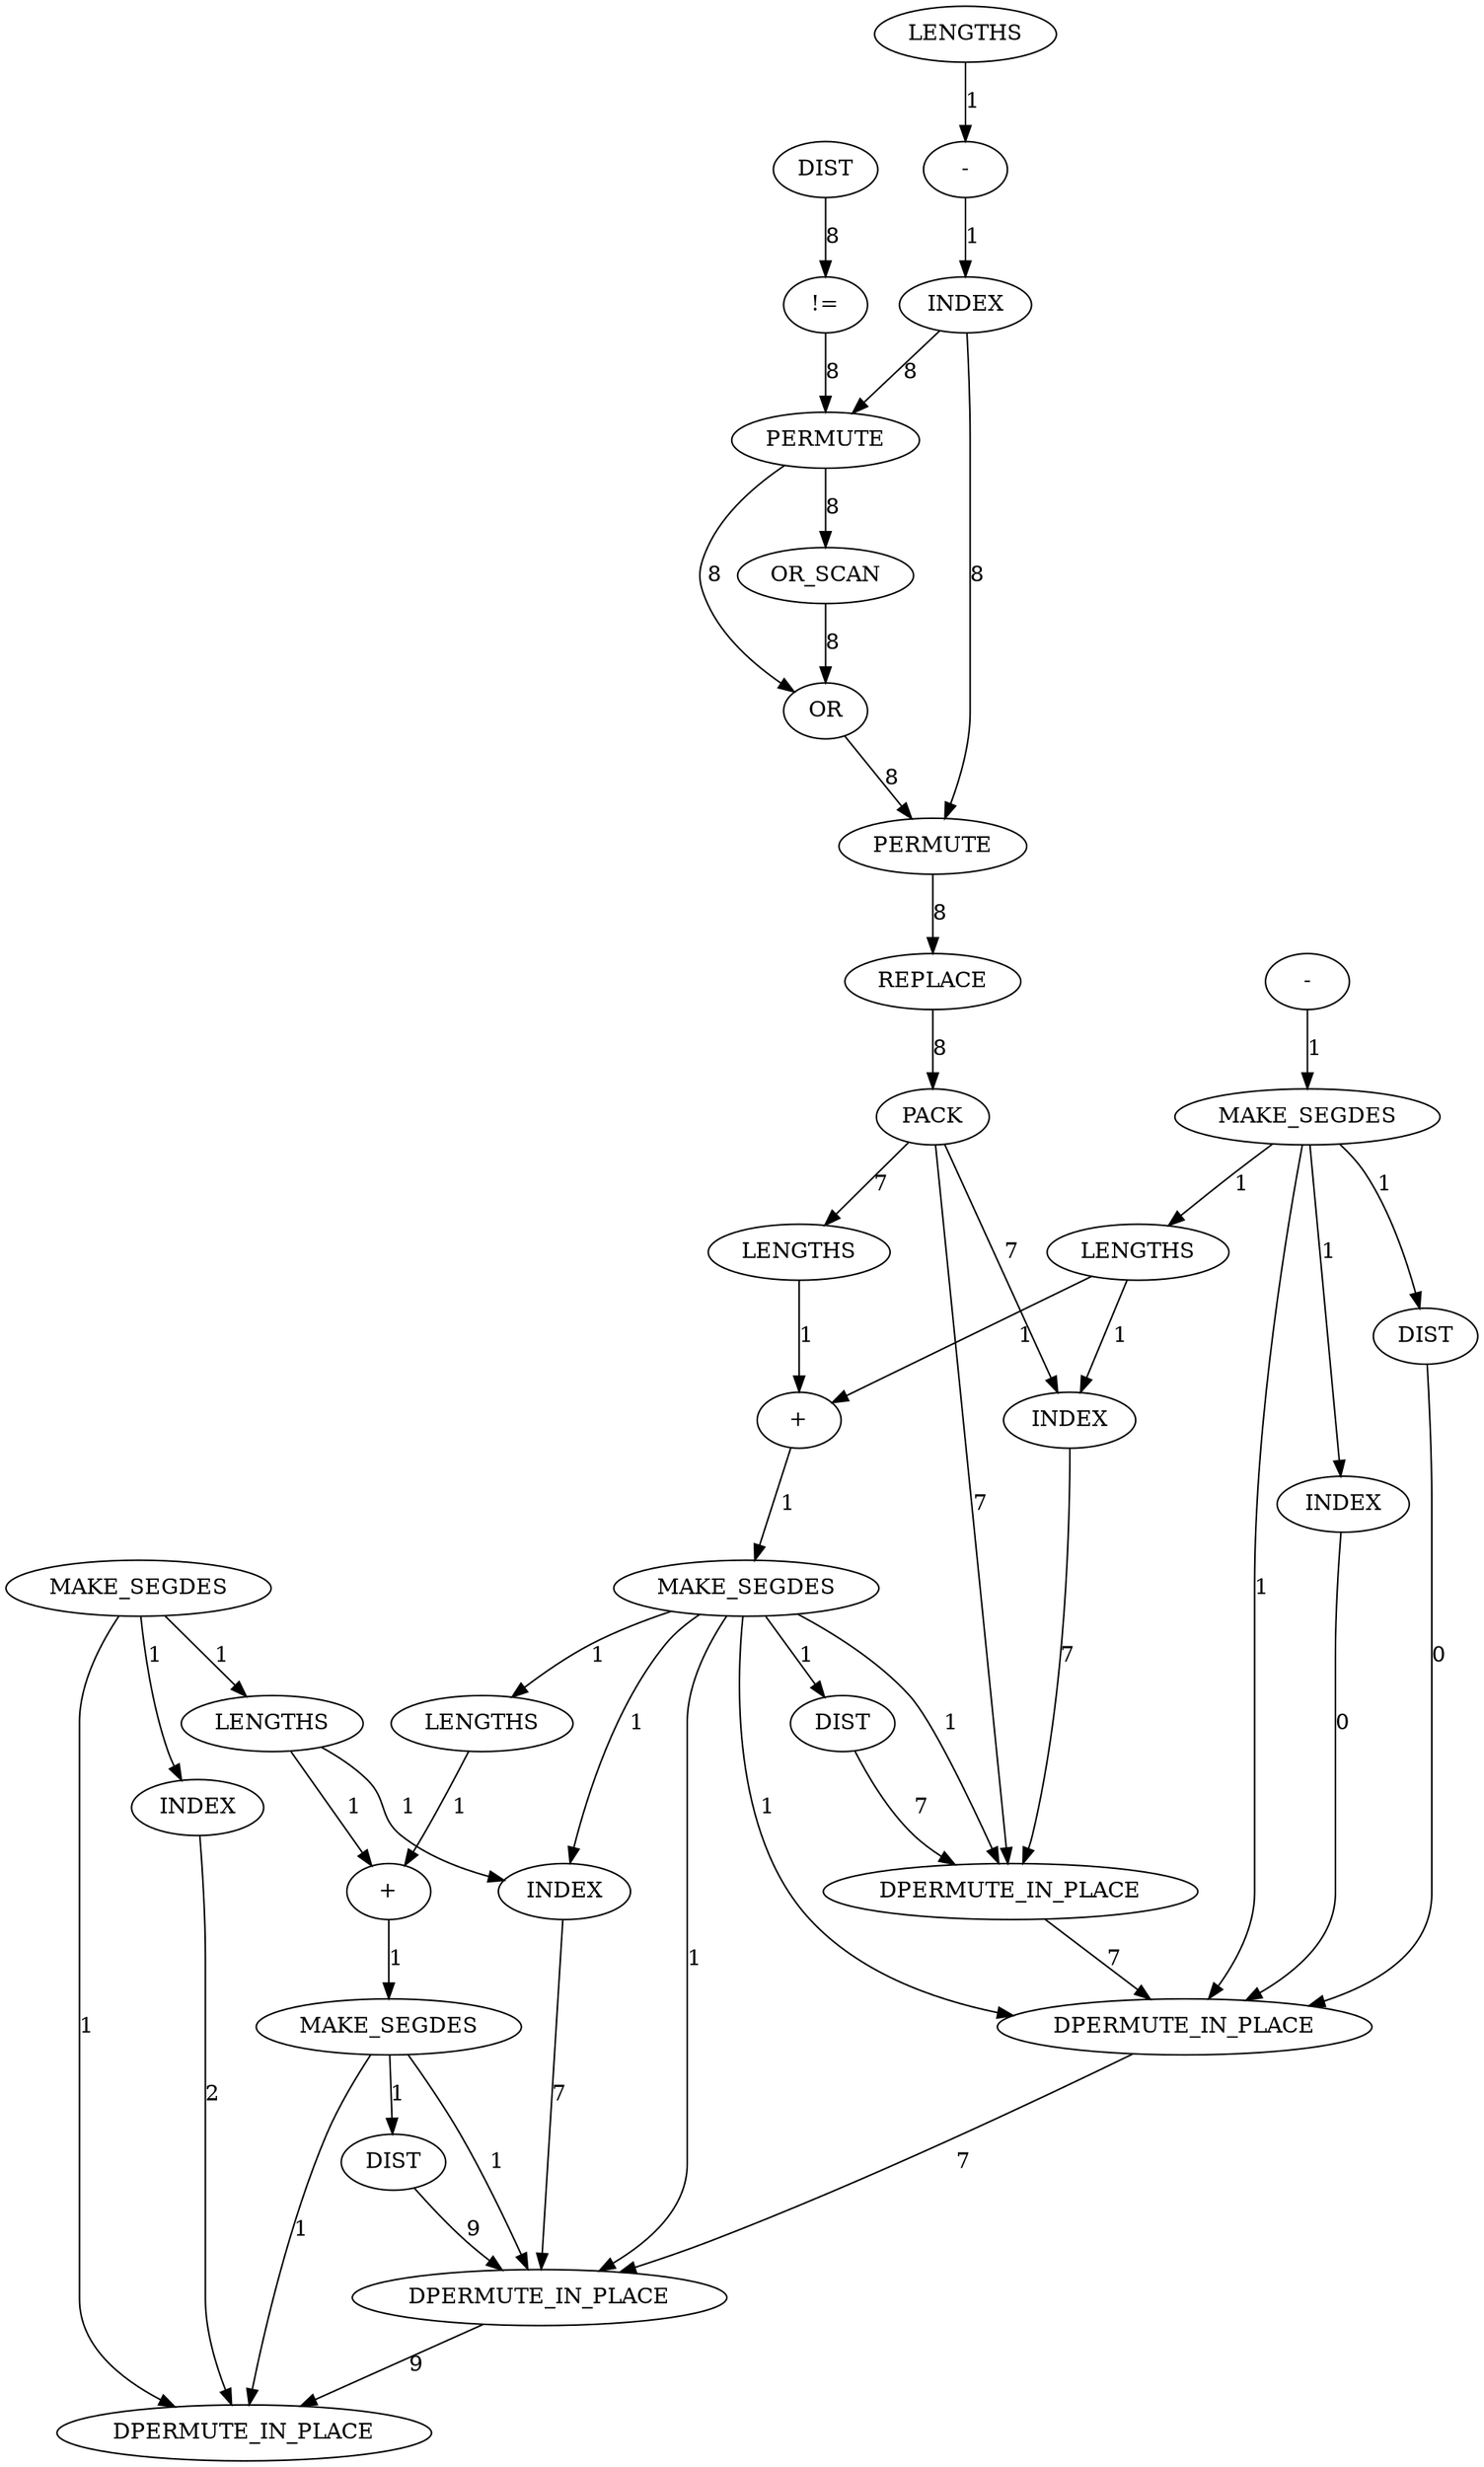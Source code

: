 digraph {
	is_A_INST_5783 [label=DIST cost=129]
	is_A_INST_5795 [label="!=" cost=1634]
	is_A_INST_5792 [label=DIST cost=11954]
	is_A_INST_5801 [label="-" cost=1]
	is_A_INST_5817 [label=PERMUTE cost=258]
	is_A_INST_5882 [label=PACK cost=2322]
	is_A_INST_5960 [label=INDEX cost=2150]
	is_A_INST_5928 [label=DIST cost=43]
	is_A_INST_5964 [label=LENGTHS cost=43]
	is_A_INST_5972 [label=INDEX cost=172]
	is_A_INST_5834 [label=OR cost=215]
	is_A_INST_6705 [label=DPERMUTE_IN_PLACE cost=43]
	is_A_INST_5916 [label=LENGTHS cost=1]
	is_A_INST_5894 [label=INDEX cost=86]
	is_A_INST_5809 [label=INDEX cost=215]
	is_A_INST_5994 [label=DIST cost=1]
	is_A_INST_5856 [label=PERMUTE cost=129]
	is_A_INST_5917 [label="+" cost=43]
	is_A_INST_5898 [label=LENGTHS cost=43]
	is_A_INST_6704 [label=DPERMUTE_IN_PLACE cost=258]
	is_A_INST_6706 [label=DPERMUTE_IN_PLACE cost=258]
	is_A_INST_5777 [label=MAKE_SEGDES cost=43]
	is_A_INST_5982 [label=LENGTHS cost=43]
	is_A_INST_1233 [label=MAKE_SEGDES cost=43]
	is_A_INST_5988 [label=MAKE_SEGDES cost=43]
	is_A_INST_6707 [label=DPERMUTE_IN_PLACE cost=214]
	is_A_INST_5821 [label=OR_SCAN cost=688]
	is_A_INST_5906 [label=INDEX cost=215]
	is_A_INST_5799 [label=LENGTHS cost=86]
	is_A_INST_5922 [label=MAKE_SEGDES cost=1]
	is_A_INST_5776 [label="-" cost=2365]
	is_A_INST_5865 [label=REPLACE cost=215]
	is_A_INST_5983 [label="+" cost=43]
	is_A_INST_5783 -> is_A_INST_6705 [label=0 cost=0]
	is_A_INST_5795 -> is_A_INST_5817 [label=8 cost=8]
	is_A_INST_5792 -> is_A_INST_5795 [label=8 cost=8]
	is_A_INST_5801 -> is_A_INST_5809 [label=1 cost=1]
	is_A_INST_5817 -> is_A_INST_5821 [label=8 cost=8]
	is_A_INST_5817 -> is_A_INST_5834 [label=8 cost=8]
	is_A_INST_5882 -> is_A_INST_5906 [label=7 cost=7]
	is_A_INST_5882 -> is_A_INST_5916 [label=7 cost=7]
	is_A_INST_5882 -> is_A_INST_6704 [label=7 cost=7]
	is_A_INST_5960 -> is_A_INST_6707 [label=2 cost=2]
	is_A_INST_5928 -> is_A_INST_6704 [label=7 cost=7]
	is_A_INST_5964 -> is_A_INST_5972 [label=1 cost=1]
	is_A_INST_5964 -> is_A_INST_5983 [label=1 cost=1]
	is_A_INST_5972 -> is_A_INST_6706 [label=7 cost=7]
	is_A_INST_5834 -> is_A_INST_5856 [label=8 cost=8]
	is_A_INST_6705 -> is_A_INST_6706 [label=7 cost=7]
	is_A_INST_5916 -> is_A_INST_5917 [label=1 cost=1]
	is_A_INST_5894 -> is_A_INST_6705 [label=0 cost=0]
	is_A_INST_5809 -> is_A_INST_5817 [label=8 cost=8]
	is_A_INST_5809 -> is_A_INST_5856 [label=8 cost=8]
	is_A_INST_5994 -> is_A_INST_6706 [label=9 cost=9]
	is_A_INST_5856 -> is_A_INST_5865 [label=8 cost=8]
	is_A_INST_5917 -> is_A_INST_5922 [label=1 cost=1]
	is_A_INST_5898 -> is_A_INST_5906 [label=1 cost=1]
	is_A_INST_5898 -> is_A_INST_5917 [label=1 cost=1]
	is_A_INST_6704 -> is_A_INST_6705 [label=7 cost=7]
	is_A_INST_6706 -> is_A_INST_6707 [label=9 cost=9]
	is_A_INST_5777 -> is_A_INST_5783 [label=1 cost=1]
	is_A_INST_5777 -> is_A_INST_5894 [label=1 cost=1]
	is_A_INST_5777 -> is_A_INST_5898 [label=1 cost=1]
	is_A_INST_5777 -> is_A_INST_6705 [label=1 cost=1]
	is_A_INST_5982 -> is_A_INST_5983 [label=1 cost=1]
	is_A_INST_1233 -> is_A_INST_5960 [label=1 cost=1]
	is_A_INST_1233 -> is_A_INST_5964 [label=1 cost=1]
	is_A_INST_1233 -> is_A_INST_6707 [label=1 cost=1]
	is_A_INST_5988 -> is_A_INST_5994 [label=1 cost=1]
	is_A_INST_5988 -> is_A_INST_6706 [label=1 cost=1]
	is_A_INST_5988 -> is_A_INST_6707 [label=1 cost=1]
	is_A_INST_5821 -> is_A_INST_5834 [label=8 cost=8]
	is_A_INST_5906 -> is_A_INST_6704 [label=7 cost=7]
	is_A_INST_5799 -> is_A_INST_5801 [label=1 cost=1]
	is_A_INST_5922 -> is_A_INST_5928 [label=1 cost=1]
	is_A_INST_5922 -> is_A_INST_6704 [label=1 cost=1]
	is_A_INST_5922 -> is_A_INST_6705 [label=1 cost=1]
	is_A_INST_5922 -> is_A_INST_5972 [label=1 cost=1]
	is_A_INST_5922 -> is_A_INST_5982 [label=1 cost=1]
	is_A_INST_5922 -> is_A_INST_6706 [label=1 cost=1]
	is_A_INST_5776 -> is_A_INST_5777 [label=1 cost=1]
	is_A_INST_5865 -> is_A_INST_5882 [label=8 cost=8]
	is_A_INST_5983 -> is_A_INST_5988 [label=1 cost=1]
}
